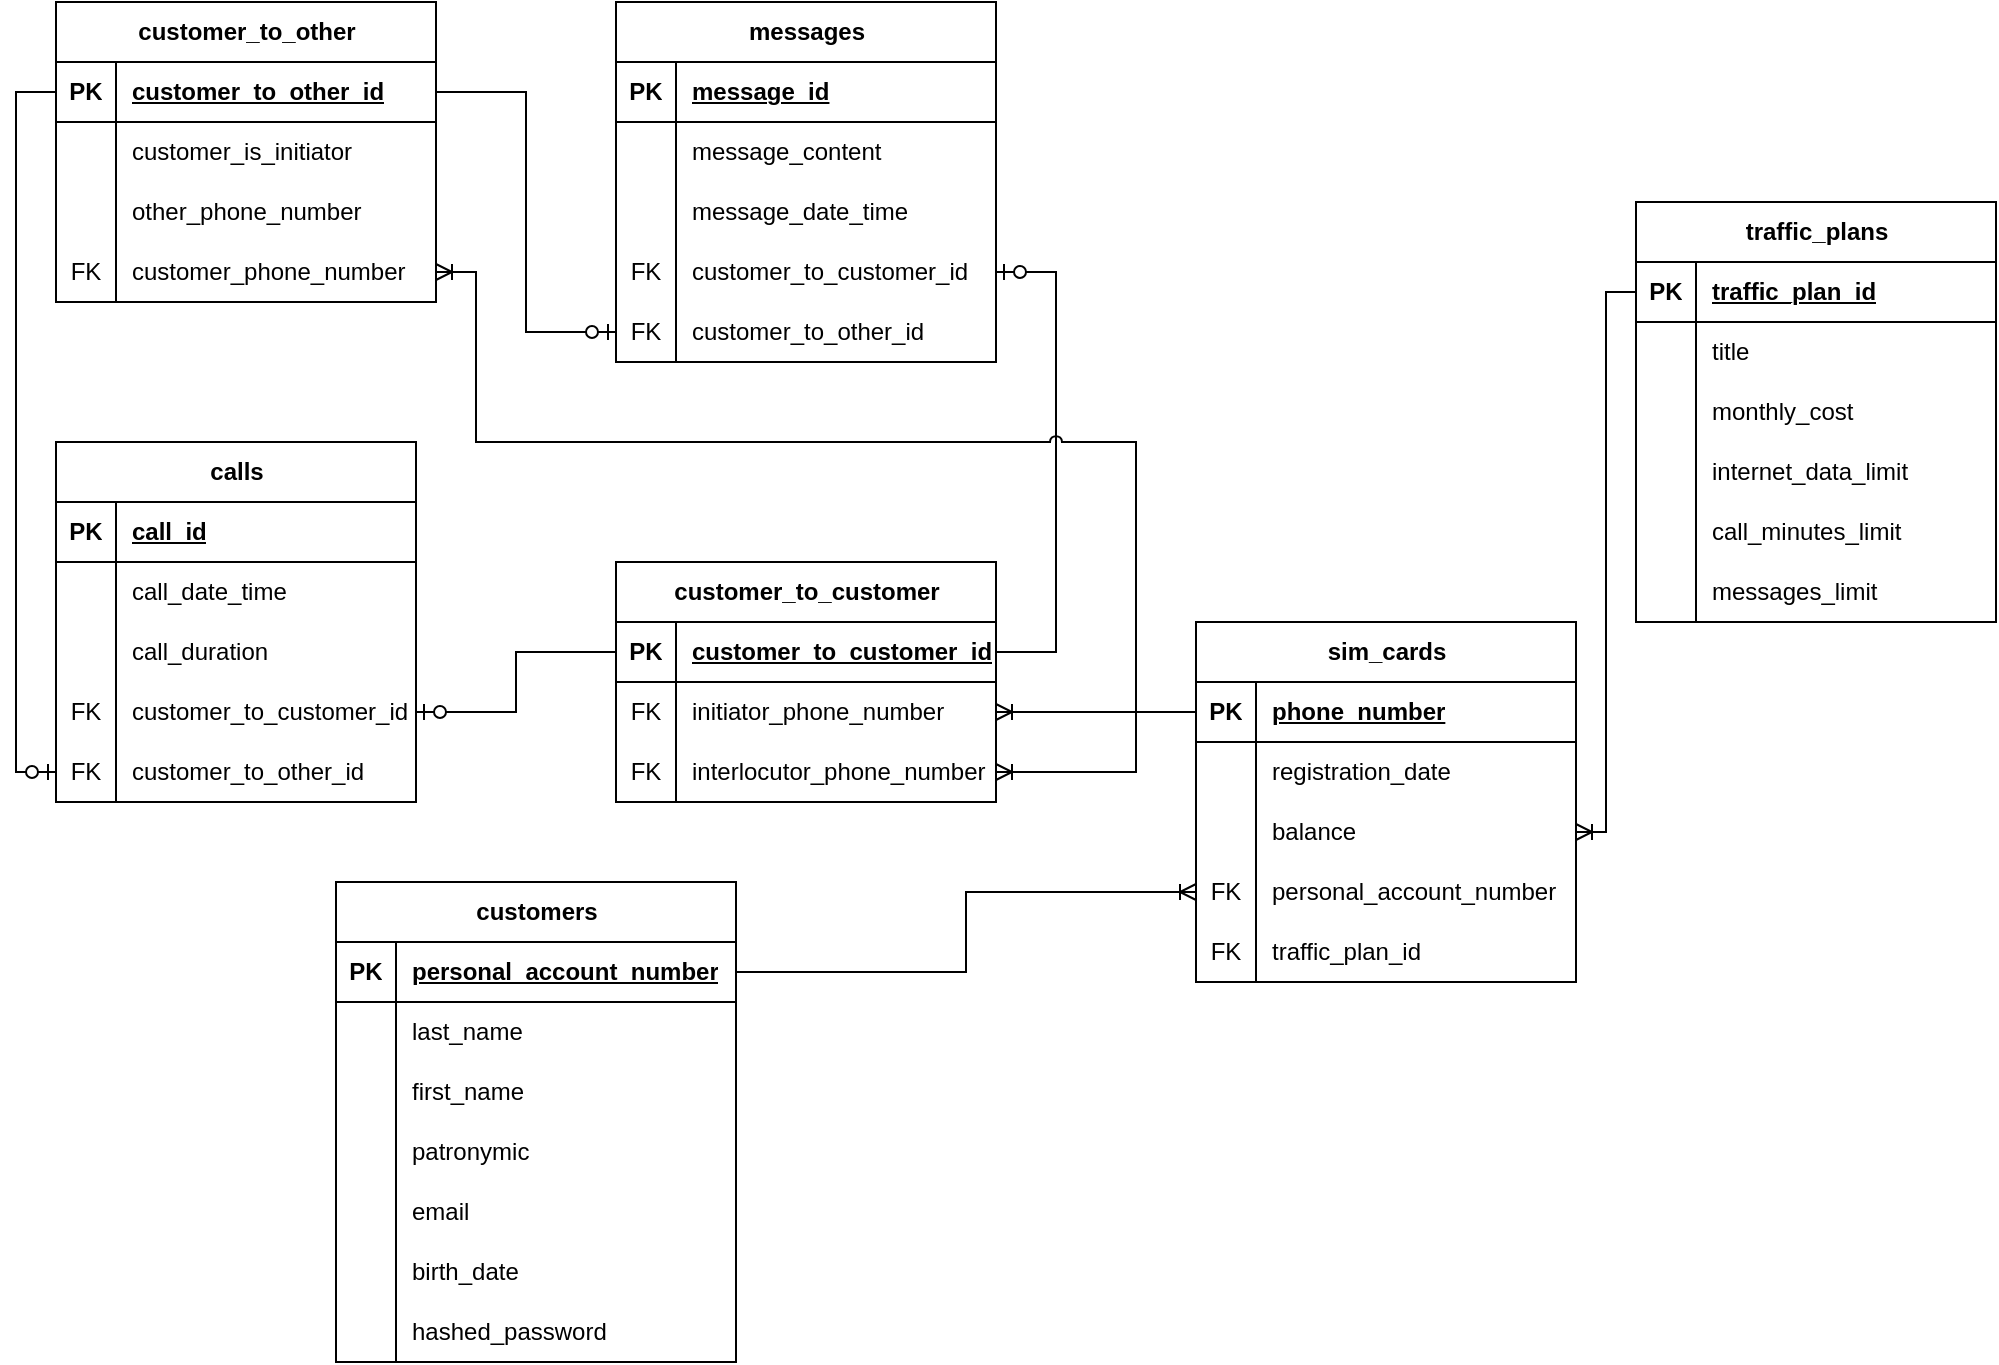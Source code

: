 <mxfile version="24.7.8">
  <diagram name="Страница — 1" id="we7u4rtz_jlXY2ZLGJPG">
    <mxGraphModel dx="1877" dy="1790" grid="1" gridSize="10" guides="1" tooltips="1" connect="1" arrows="1" fold="1" page="1" pageScale="1" pageWidth="827" pageHeight="1169" math="0" shadow="0">
      <root>
        <mxCell id="0" />
        <mxCell id="1" parent="0" />
        <mxCell id="9OvLIfN4ilfLEq4tdbpG-1" value="customers" style="shape=table;startSize=30;container=1;collapsible=1;childLayout=tableLayout;fixedRows=1;rowLines=0;fontStyle=1;align=center;resizeLast=1;html=1;" parent="1" vertex="1">
          <mxGeometry x="-170" y="60" width="200" height="240" as="geometry" />
        </mxCell>
        <mxCell id="9OvLIfN4ilfLEq4tdbpG-2" value="" style="shape=tableRow;horizontal=0;startSize=0;swimlaneHead=0;swimlaneBody=0;fillColor=none;collapsible=0;dropTarget=0;points=[[0,0.5],[1,0.5]];portConstraint=eastwest;top=0;left=0;right=0;bottom=1;" parent="9OvLIfN4ilfLEq4tdbpG-1" vertex="1">
          <mxGeometry y="30" width="200" height="30" as="geometry" />
        </mxCell>
        <mxCell id="9OvLIfN4ilfLEq4tdbpG-3" value="PK" style="shape=partialRectangle;connectable=0;fillColor=none;top=0;left=0;bottom=0;right=0;fontStyle=1;overflow=hidden;whiteSpace=wrap;html=1;" parent="9OvLIfN4ilfLEq4tdbpG-2" vertex="1">
          <mxGeometry width="30" height="30" as="geometry">
            <mxRectangle width="30" height="30" as="alternateBounds" />
          </mxGeometry>
        </mxCell>
        <mxCell id="9OvLIfN4ilfLEq4tdbpG-4" value="personal_account_number" style="shape=partialRectangle;connectable=0;fillColor=none;top=0;left=0;bottom=0;right=0;align=left;spacingLeft=6;fontStyle=5;overflow=hidden;whiteSpace=wrap;html=1;" parent="9OvLIfN4ilfLEq4tdbpG-2" vertex="1">
          <mxGeometry x="30" width="170" height="30" as="geometry">
            <mxRectangle width="170" height="30" as="alternateBounds" />
          </mxGeometry>
        </mxCell>
        <mxCell id="9OvLIfN4ilfLEq4tdbpG-5" value="" style="shape=tableRow;horizontal=0;startSize=0;swimlaneHead=0;swimlaneBody=0;fillColor=none;collapsible=0;dropTarget=0;points=[[0,0.5],[1,0.5]];portConstraint=eastwest;top=0;left=0;right=0;bottom=0;" parent="9OvLIfN4ilfLEq4tdbpG-1" vertex="1">
          <mxGeometry y="60" width="200" height="30" as="geometry" />
        </mxCell>
        <mxCell id="9OvLIfN4ilfLEq4tdbpG-6" value="" style="shape=partialRectangle;connectable=0;fillColor=none;top=0;left=0;bottom=0;right=0;editable=1;overflow=hidden;whiteSpace=wrap;html=1;" parent="9OvLIfN4ilfLEq4tdbpG-5" vertex="1">
          <mxGeometry width="30" height="30" as="geometry">
            <mxRectangle width="30" height="30" as="alternateBounds" />
          </mxGeometry>
        </mxCell>
        <mxCell id="9OvLIfN4ilfLEq4tdbpG-7" value="last_name" style="shape=partialRectangle;connectable=0;fillColor=none;top=0;left=0;bottom=0;right=0;align=left;spacingLeft=6;overflow=hidden;whiteSpace=wrap;html=1;" parent="9OvLIfN4ilfLEq4tdbpG-5" vertex="1">
          <mxGeometry x="30" width="170" height="30" as="geometry">
            <mxRectangle width="170" height="30" as="alternateBounds" />
          </mxGeometry>
        </mxCell>
        <mxCell id="9OvLIfN4ilfLEq4tdbpG-8" value="" style="shape=tableRow;horizontal=0;startSize=0;swimlaneHead=0;swimlaneBody=0;fillColor=none;collapsible=0;dropTarget=0;points=[[0,0.5],[1,0.5]];portConstraint=eastwest;top=0;left=0;right=0;bottom=0;" parent="9OvLIfN4ilfLEq4tdbpG-1" vertex="1">
          <mxGeometry y="90" width="200" height="30" as="geometry" />
        </mxCell>
        <mxCell id="9OvLIfN4ilfLEq4tdbpG-9" value="" style="shape=partialRectangle;connectable=0;fillColor=none;top=0;left=0;bottom=0;right=0;editable=1;overflow=hidden;whiteSpace=wrap;html=1;" parent="9OvLIfN4ilfLEq4tdbpG-8" vertex="1">
          <mxGeometry width="30" height="30" as="geometry">
            <mxRectangle width="30" height="30" as="alternateBounds" />
          </mxGeometry>
        </mxCell>
        <mxCell id="9OvLIfN4ilfLEq4tdbpG-10" value="first_name" style="shape=partialRectangle;connectable=0;fillColor=none;top=0;left=0;bottom=0;right=0;align=left;spacingLeft=6;overflow=hidden;whiteSpace=wrap;html=1;" parent="9OvLIfN4ilfLEq4tdbpG-8" vertex="1">
          <mxGeometry x="30" width="170" height="30" as="geometry">
            <mxRectangle width="170" height="30" as="alternateBounds" />
          </mxGeometry>
        </mxCell>
        <mxCell id="9OvLIfN4ilfLEq4tdbpG-11" value="" style="shape=tableRow;horizontal=0;startSize=0;swimlaneHead=0;swimlaneBody=0;fillColor=none;collapsible=0;dropTarget=0;points=[[0,0.5],[1,0.5]];portConstraint=eastwest;top=0;left=0;right=0;bottom=0;" parent="9OvLIfN4ilfLEq4tdbpG-1" vertex="1">
          <mxGeometry y="120" width="200" height="30" as="geometry" />
        </mxCell>
        <mxCell id="9OvLIfN4ilfLEq4tdbpG-12" value="" style="shape=partialRectangle;connectable=0;fillColor=none;top=0;left=0;bottom=0;right=0;editable=1;overflow=hidden;whiteSpace=wrap;html=1;" parent="9OvLIfN4ilfLEq4tdbpG-11" vertex="1">
          <mxGeometry width="30" height="30" as="geometry">
            <mxRectangle width="30" height="30" as="alternateBounds" />
          </mxGeometry>
        </mxCell>
        <mxCell id="9OvLIfN4ilfLEq4tdbpG-13" value="patronymic" style="shape=partialRectangle;connectable=0;fillColor=none;top=0;left=0;bottom=0;right=0;align=left;spacingLeft=6;overflow=hidden;whiteSpace=wrap;html=1;" parent="9OvLIfN4ilfLEq4tdbpG-11" vertex="1">
          <mxGeometry x="30" width="170" height="30" as="geometry">
            <mxRectangle width="170" height="30" as="alternateBounds" />
          </mxGeometry>
        </mxCell>
        <mxCell id="9OvLIfN4ilfLEq4tdbpG-77" value="" style="shape=tableRow;horizontal=0;startSize=0;swimlaneHead=0;swimlaneBody=0;fillColor=none;collapsible=0;dropTarget=0;points=[[0,0.5],[1,0.5]];portConstraint=eastwest;top=0;left=0;right=0;bottom=0;" parent="9OvLIfN4ilfLEq4tdbpG-1" vertex="1">
          <mxGeometry y="150" width="200" height="30" as="geometry" />
        </mxCell>
        <mxCell id="9OvLIfN4ilfLEq4tdbpG-78" value="" style="shape=partialRectangle;connectable=0;fillColor=none;top=0;left=0;bottom=0;right=0;editable=1;overflow=hidden;whiteSpace=wrap;html=1;" parent="9OvLIfN4ilfLEq4tdbpG-77" vertex="1">
          <mxGeometry width="30" height="30" as="geometry">
            <mxRectangle width="30" height="30" as="alternateBounds" />
          </mxGeometry>
        </mxCell>
        <mxCell id="9OvLIfN4ilfLEq4tdbpG-79" value="email" style="shape=partialRectangle;connectable=0;fillColor=none;top=0;left=0;bottom=0;right=0;align=left;spacingLeft=6;overflow=hidden;whiteSpace=wrap;html=1;" parent="9OvLIfN4ilfLEq4tdbpG-77" vertex="1">
          <mxGeometry x="30" width="170" height="30" as="geometry">
            <mxRectangle width="170" height="30" as="alternateBounds" />
          </mxGeometry>
        </mxCell>
        <mxCell id="9OvLIfN4ilfLEq4tdbpG-80" value="" style="shape=tableRow;horizontal=0;startSize=0;swimlaneHead=0;swimlaneBody=0;fillColor=none;collapsible=0;dropTarget=0;points=[[0,0.5],[1,0.5]];portConstraint=eastwest;top=0;left=0;right=0;bottom=0;" parent="9OvLIfN4ilfLEq4tdbpG-1" vertex="1">
          <mxGeometry y="180" width="200" height="30" as="geometry" />
        </mxCell>
        <mxCell id="9OvLIfN4ilfLEq4tdbpG-81" value="" style="shape=partialRectangle;connectable=0;fillColor=none;top=0;left=0;bottom=0;right=0;editable=1;overflow=hidden;whiteSpace=wrap;html=1;" parent="9OvLIfN4ilfLEq4tdbpG-80" vertex="1">
          <mxGeometry width="30" height="30" as="geometry">
            <mxRectangle width="30" height="30" as="alternateBounds" />
          </mxGeometry>
        </mxCell>
        <mxCell id="9OvLIfN4ilfLEq4tdbpG-82" value="birth_date" style="shape=partialRectangle;connectable=0;fillColor=none;top=0;left=0;bottom=0;right=0;align=left;spacingLeft=6;overflow=hidden;whiteSpace=wrap;html=1;" parent="9OvLIfN4ilfLEq4tdbpG-80" vertex="1">
          <mxGeometry x="30" width="170" height="30" as="geometry">
            <mxRectangle width="170" height="30" as="alternateBounds" />
          </mxGeometry>
        </mxCell>
        <mxCell id="9OvLIfN4ilfLEq4tdbpG-144" value="" style="shape=tableRow;horizontal=0;startSize=0;swimlaneHead=0;swimlaneBody=0;fillColor=none;collapsible=0;dropTarget=0;points=[[0,0.5],[1,0.5]];portConstraint=eastwest;top=0;left=0;right=0;bottom=0;" parent="9OvLIfN4ilfLEq4tdbpG-1" vertex="1">
          <mxGeometry y="210" width="200" height="30" as="geometry" />
        </mxCell>
        <mxCell id="9OvLIfN4ilfLEq4tdbpG-145" value="" style="shape=partialRectangle;connectable=0;fillColor=none;top=0;left=0;bottom=0;right=0;editable=1;overflow=hidden;whiteSpace=wrap;html=1;" parent="9OvLIfN4ilfLEq4tdbpG-144" vertex="1">
          <mxGeometry width="30" height="30" as="geometry">
            <mxRectangle width="30" height="30" as="alternateBounds" />
          </mxGeometry>
        </mxCell>
        <mxCell id="9OvLIfN4ilfLEq4tdbpG-146" value="hashed_password" style="shape=partialRectangle;connectable=0;fillColor=none;top=0;left=0;bottom=0;right=0;align=left;spacingLeft=6;overflow=hidden;whiteSpace=wrap;html=1;" parent="9OvLIfN4ilfLEq4tdbpG-144" vertex="1">
          <mxGeometry x="30" width="170" height="30" as="geometry">
            <mxRectangle width="170" height="30" as="alternateBounds" />
          </mxGeometry>
        </mxCell>
        <mxCell id="9OvLIfN4ilfLEq4tdbpG-17" value="traffic_plans" style="shape=table;startSize=30;container=1;collapsible=1;childLayout=tableLayout;fixedRows=1;rowLines=0;fontStyle=1;align=center;resizeLast=1;html=1;" parent="1" vertex="1">
          <mxGeometry x="480" y="-280" width="180" height="210" as="geometry" />
        </mxCell>
        <mxCell id="9OvLIfN4ilfLEq4tdbpG-18" value="" style="shape=tableRow;horizontal=0;startSize=0;swimlaneHead=0;swimlaneBody=0;fillColor=none;collapsible=0;dropTarget=0;points=[[0,0.5],[1,0.5]];portConstraint=eastwest;top=0;left=0;right=0;bottom=1;" parent="9OvLIfN4ilfLEq4tdbpG-17" vertex="1">
          <mxGeometry y="30" width="180" height="30" as="geometry" />
        </mxCell>
        <mxCell id="9OvLIfN4ilfLEq4tdbpG-19" value="PK" style="shape=partialRectangle;connectable=0;fillColor=none;top=0;left=0;bottom=0;right=0;fontStyle=1;overflow=hidden;whiteSpace=wrap;html=1;" parent="9OvLIfN4ilfLEq4tdbpG-18" vertex="1">
          <mxGeometry width="30" height="30" as="geometry">
            <mxRectangle width="30" height="30" as="alternateBounds" />
          </mxGeometry>
        </mxCell>
        <mxCell id="9OvLIfN4ilfLEq4tdbpG-20" value="&lt;span style=&quot;text-align: center; text-wrap: nowrap;&quot;&gt;traffic_plan_id&lt;/span&gt;" style="shape=partialRectangle;connectable=0;fillColor=none;top=0;left=0;bottom=0;right=0;align=left;spacingLeft=6;fontStyle=5;overflow=hidden;whiteSpace=wrap;html=1;" parent="9OvLIfN4ilfLEq4tdbpG-18" vertex="1">
          <mxGeometry x="30" width="150" height="30" as="geometry">
            <mxRectangle width="150" height="30" as="alternateBounds" />
          </mxGeometry>
        </mxCell>
        <mxCell id="9OvLIfN4ilfLEq4tdbpG-21" value="" style="shape=tableRow;horizontal=0;startSize=0;swimlaneHead=0;swimlaneBody=0;fillColor=none;collapsible=0;dropTarget=0;points=[[0,0.5],[1,0.5]];portConstraint=eastwest;top=0;left=0;right=0;bottom=0;" parent="9OvLIfN4ilfLEq4tdbpG-17" vertex="1">
          <mxGeometry y="60" width="180" height="30" as="geometry" />
        </mxCell>
        <mxCell id="9OvLIfN4ilfLEq4tdbpG-22" value="" style="shape=partialRectangle;connectable=0;fillColor=none;top=0;left=0;bottom=0;right=0;editable=1;overflow=hidden;whiteSpace=wrap;html=1;" parent="9OvLIfN4ilfLEq4tdbpG-21" vertex="1">
          <mxGeometry width="30" height="30" as="geometry">
            <mxRectangle width="30" height="30" as="alternateBounds" />
          </mxGeometry>
        </mxCell>
        <mxCell id="9OvLIfN4ilfLEq4tdbpG-23" value="title" style="shape=partialRectangle;connectable=0;fillColor=none;top=0;left=0;bottom=0;right=0;align=left;spacingLeft=6;overflow=hidden;whiteSpace=wrap;html=1;" parent="9OvLIfN4ilfLEq4tdbpG-21" vertex="1">
          <mxGeometry x="30" width="150" height="30" as="geometry">
            <mxRectangle width="150" height="30" as="alternateBounds" />
          </mxGeometry>
        </mxCell>
        <mxCell id="9OvLIfN4ilfLEq4tdbpG-24" value="" style="shape=tableRow;horizontal=0;startSize=0;swimlaneHead=0;swimlaneBody=0;fillColor=none;collapsible=0;dropTarget=0;points=[[0,0.5],[1,0.5]];portConstraint=eastwest;top=0;left=0;right=0;bottom=0;" parent="9OvLIfN4ilfLEq4tdbpG-17" vertex="1">
          <mxGeometry y="90" width="180" height="30" as="geometry" />
        </mxCell>
        <mxCell id="9OvLIfN4ilfLEq4tdbpG-25" value="" style="shape=partialRectangle;connectable=0;fillColor=none;top=0;left=0;bottom=0;right=0;editable=1;overflow=hidden;whiteSpace=wrap;html=1;" parent="9OvLIfN4ilfLEq4tdbpG-24" vertex="1">
          <mxGeometry width="30" height="30" as="geometry">
            <mxRectangle width="30" height="30" as="alternateBounds" />
          </mxGeometry>
        </mxCell>
        <mxCell id="9OvLIfN4ilfLEq4tdbpG-26" value="monthly_cost" style="shape=partialRectangle;connectable=0;fillColor=none;top=0;left=0;bottom=0;right=0;align=left;spacingLeft=6;overflow=hidden;whiteSpace=wrap;html=1;" parent="9OvLIfN4ilfLEq4tdbpG-24" vertex="1">
          <mxGeometry x="30" width="150" height="30" as="geometry">
            <mxRectangle width="150" height="30" as="alternateBounds" />
          </mxGeometry>
        </mxCell>
        <mxCell id="9OvLIfN4ilfLEq4tdbpG-27" value="" style="shape=tableRow;horizontal=0;startSize=0;swimlaneHead=0;swimlaneBody=0;fillColor=none;collapsible=0;dropTarget=0;points=[[0,0.5],[1,0.5]];portConstraint=eastwest;top=0;left=0;right=0;bottom=0;" parent="9OvLIfN4ilfLEq4tdbpG-17" vertex="1">
          <mxGeometry y="120" width="180" height="30" as="geometry" />
        </mxCell>
        <mxCell id="9OvLIfN4ilfLEq4tdbpG-28" value="" style="shape=partialRectangle;connectable=0;fillColor=none;top=0;left=0;bottom=0;right=0;editable=1;overflow=hidden;whiteSpace=wrap;html=1;" parent="9OvLIfN4ilfLEq4tdbpG-27" vertex="1">
          <mxGeometry width="30" height="30" as="geometry">
            <mxRectangle width="30" height="30" as="alternateBounds" />
          </mxGeometry>
        </mxCell>
        <mxCell id="9OvLIfN4ilfLEq4tdbpG-29" value="internet_data_limit" style="shape=partialRectangle;connectable=0;fillColor=none;top=0;left=0;bottom=0;right=0;align=left;spacingLeft=6;overflow=hidden;whiteSpace=wrap;html=1;" parent="9OvLIfN4ilfLEq4tdbpG-27" vertex="1">
          <mxGeometry x="30" width="150" height="30" as="geometry">
            <mxRectangle width="150" height="30" as="alternateBounds" />
          </mxGeometry>
        </mxCell>
        <mxCell id="9OvLIfN4ilfLEq4tdbpG-30" value="" style="shape=tableRow;horizontal=0;startSize=0;swimlaneHead=0;swimlaneBody=0;fillColor=none;collapsible=0;dropTarget=0;points=[[0,0.5],[1,0.5]];portConstraint=eastwest;top=0;left=0;right=0;bottom=0;" parent="9OvLIfN4ilfLEq4tdbpG-17" vertex="1">
          <mxGeometry y="150" width="180" height="30" as="geometry" />
        </mxCell>
        <mxCell id="9OvLIfN4ilfLEq4tdbpG-31" value="" style="shape=partialRectangle;connectable=0;fillColor=none;top=0;left=0;bottom=0;right=0;editable=1;overflow=hidden;whiteSpace=wrap;html=1;" parent="9OvLIfN4ilfLEq4tdbpG-30" vertex="1">
          <mxGeometry width="30" height="30" as="geometry">
            <mxRectangle width="30" height="30" as="alternateBounds" />
          </mxGeometry>
        </mxCell>
        <mxCell id="9OvLIfN4ilfLEq4tdbpG-32" value="call_minutes_limit" style="shape=partialRectangle;connectable=0;fillColor=none;top=0;left=0;bottom=0;right=0;align=left;spacingLeft=6;overflow=hidden;whiteSpace=wrap;html=1;" parent="9OvLIfN4ilfLEq4tdbpG-30" vertex="1">
          <mxGeometry x="30" width="150" height="30" as="geometry">
            <mxRectangle width="150" height="30" as="alternateBounds" />
          </mxGeometry>
        </mxCell>
        <mxCell id="9OvLIfN4ilfLEq4tdbpG-33" value="" style="shape=tableRow;horizontal=0;startSize=0;swimlaneHead=0;swimlaneBody=0;fillColor=none;collapsible=0;dropTarget=0;points=[[0,0.5],[1,0.5]];portConstraint=eastwest;top=0;left=0;right=0;bottom=0;" parent="9OvLIfN4ilfLEq4tdbpG-17" vertex="1">
          <mxGeometry y="180" width="180" height="30" as="geometry" />
        </mxCell>
        <mxCell id="9OvLIfN4ilfLEq4tdbpG-34" value="" style="shape=partialRectangle;connectable=0;fillColor=none;top=0;left=0;bottom=0;right=0;editable=1;overflow=hidden;whiteSpace=wrap;html=1;" parent="9OvLIfN4ilfLEq4tdbpG-33" vertex="1">
          <mxGeometry width="30" height="30" as="geometry">
            <mxRectangle width="30" height="30" as="alternateBounds" />
          </mxGeometry>
        </mxCell>
        <mxCell id="9OvLIfN4ilfLEq4tdbpG-35" value="messages_limit" style="shape=partialRectangle;connectable=0;fillColor=none;top=0;left=0;bottom=0;right=0;align=left;spacingLeft=6;overflow=hidden;whiteSpace=wrap;html=1;" parent="9OvLIfN4ilfLEq4tdbpG-33" vertex="1">
          <mxGeometry x="30" width="150" height="30" as="geometry">
            <mxRectangle width="150" height="30" as="alternateBounds" />
          </mxGeometry>
        </mxCell>
        <mxCell id="9OvLIfN4ilfLEq4tdbpG-36" value="calls" style="shape=table;startSize=30;container=1;collapsible=1;childLayout=tableLayout;fixedRows=1;rowLines=0;fontStyle=1;align=center;resizeLast=1;html=1;" parent="1" vertex="1">
          <mxGeometry x="-310" y="-160" width="180" height="180" as="geometry" />
        </mxCell>
        <mxCell id="9OvLIfN4ilfLEq4tdbpG-37" value="" style="shape=tableRow;horizontal=0;startSize=0;swimlaneHead=0;swimlaneBody=0;fillColor=none;collapsible=0;dropTarget=0;points=[[0,0.5],[1,0.5]];portConstraint=eastwest;top=0;left=0;right=0;bottom=1;" parent="9OvLIfN4ilfLEq4tdbpG-36" vertex="1">
          <mxGeometry y="30" width="180" height="30" as="geometry" />
        </mxCell>
        <mxCell id="9OvLIfN4ilfLEq4tdbpG-38" value="PK" style="shape=partialRectangle;connectable=0;fillColor=none;top=0;left=0;bottom=0;right=0;fontStyle=1;overflow=hidden;whiteSpace=wrap;html=1;" parent="9OvLIfN4ilfLEq4tdbpG-37" vertex="1">
          <mxGeometry width="30" height="30" as="geometry">
            <mxRectangle width="30" height="30" as="alternateBounds" />
          </mxGeometry>
        </mxCell>
        <mxCell id="9OvLIfN4ilfLEq4tdbpG-39" value="call_id" style="shape=partialRectangle;connectable=0;fillColor=none;top=0;left=0;bottom=0;right=0;align=left;spacingLeft=6;fontStyle=5;overflow=hidden;whiteSpace=wrap;html=1;" parent="9OvLIfN4ilfLEq4tdbpG-37" vertex="1">
          <mxGeometry x="30" width="150" height="30" as="geometry">
            <mxRectangle width="150" height="30" as="alternateBounds" />
          </mxGeometry>
        </mxCell>
        <mxCell id="9OvLIfN4ilfLEq4tdbpG-43" value="" style="shape=tableRow;horizontal=0;startSize=0;swimlaneHead=0;swimlaneBody=0;fillColor=none;collapsible=0;dropTarget=0;points=[[0,0.5],[1,0.5]];portConstraint=eastwest;top=0;left=0;right=0;bottom=0;" parent="9OvLIfN4ilfLEq4tdbpG-36" vertex="1">
          <mxGeometry y="60" width="180" height="30" as="geometry" />
        </mxCell>
        <mxCell id="9OvLIfN4ilfLEq4tdbpG-44" value="" style="shape=partialRectangle;connectable=0;fillColor=none;top=0;left=0;bottom=0;right=0;editable=1;overflow=hidden;whiteSpace=wrap;html=1;" parent="9OvLIfN4ilfLEq4tdbpG-43" vertex="1">
          <mxGeometry width="30" height="30" as="geometry">
            <mxRectangle width="30" height="30" as="alternateBounds" />
          </mxGeometry>
        </mxCell>
        <mxCell id="9OvLIfN4ilfLEq4tdbpG-45" value="call_date_time" style="shape=partialRectangle;connectable=0;fillColor=none;top=0;left=0;bottom=0;right=0;align=left;spacingLeft=6;overflow=hidden;whiteSpace=wrap;html=1;" parent="9OvLIfN4ilfLEq4tdbpG-43" vertex="1">
          <mxGeometry x="30" width="150" height="30" as="geometry">
            <mxRectangle width="150" height="30" as="alternateBounds" />
          </mxGeometry>
        </mxCell>
        <mxCell id="9OvLIfN4ilfLEq4tdbpG-46" value="" style="shape=tableRow;horizontal=0;startSize=0;swimlaneHead=0;swimlaneBody=0;fillColor=none;collapsible=0;dropTarget=0;points=[[0,0.5],[1,0.5]];portConstraint=eastwest;top=0;left=0;right=0;bottom=0;" parent="9OvLIfN4ilfLEq4tdbpG-36" vertex="1">
          <mxGeometry y="90" width="180" height="30" as="geometry" />
        </mxCell>
        <mxCell id="9OvLIfN4ilfLEq4tdbpG-47" value="" style="shape=partialRectangle;connectable=0;fillColor=none;top=0;left=0;bottom=0;right=0;editable=1;overflow=hidden;whiteSpace=wrap;html=1;" parent="9OvLIfN4ilfLEq4tdbpG-46" vertex="1">
          <mxGeometry width="30" height="30" as="geometry">
            <mxRectangle width="30" height="30" as="alternateBounds" />
          </mxGeometry>
        </mxCell>
        <mxCell id="9OvLIfN4ilfLEq4tdbpG-48" value="call_duration" style="shape=partialRectangle;connectable=0;fillColor=none;top=0;left=0;bottom=0;right=0;align=left;spacingLeft=6;overflow=hidden;whiteSpace=wrap;html=1;" parent="9OvLIfN4ilfLEq4tdbpG-46" vertex="1">
          <mxGeometry x="30" width="150" height="30" as="geometry">
            <mxRectangle width="150" height="30" as="alternateBounds" />
          </mxGeometry>
        </mxCell>
        <mxCell id="9OvLIfN4ilfLEq4tdbpG-49" value="" style="shape=tableRow;horizontal=0;startSize=0;swimlaneHead=0;swimlaneBody=0;fillColor=none;collapsible=0;dropTarget=0;points=[[0,0.5],[1,0.5]];portConstraint=eastwest;top=0;left=0;right=0;bottom=0;" parent="9OvLIfN4ilfLEq4tdbpG-36" vertex="1">
          <mxGeometry y="120" width="180" height="30" as="geometry" />
        </mxCell>
        <mxCell id="9OvLIfN4ilfLEq4tdbpG-50" value="FK" style="shape=partialRectangle;connectable=0;fillColor=none;top=0;left=0;bottom=0;right=0;editable=1;overflow=hidden;whiteSpace=wrap;html=1;" parent="9OvLIfN4ilfLEq4tdbpG-49" vertex="1">
          <mxGeometry width="30" height="30" as="geometry">
            <mxRectangle width="30" height="30" as="alternateBounds" />
          </mxGeometry>
        </mxCell>
        <mxCell id="9OvLIfN4ilfLEq4tdbpG-51" value="customer_to_customer_id" style="shape=partialRectangle;connectable=0;fillColor=none;top=0;left=0;bottom=0;right=0;align=left;spacingLeft=6;overflow=hidden;whiteSpace=wrap;html=1;" parent="9OvLIfN4ilfLEq4tdbpG-49" vertex="1">
          <mxGeometry x="30" width="150" height="30" as="geometry">
            <mxRectangle width="150" height="30" as="alternateBounds" />
          </mxGeometry>
        </mxCell>
        <mxCell id="9OvLIfN4ilfLEq4tdbpG-52" value="" style="shape=tableRow;horizontal=0;startSize=0;swimlaneHead=0;swimlaneBody=0;fillColor=none;collapsible=0;dropTarget=0;points=[[0,0.5],[1,0.5]];portConstraint=eastwest;top=0;left=0;right=0;bottom=0;" parent="9OvLIfN4ilfLEq4tdbpG-36" vertex="1">
          <mxGeometry y="150" width="180" height="30" as="geometry" />
        </mxCell>
        <mxCell id="9OvLIfN4ilfLEq4tdbpG-53" value="FK" style="shape=partialRectangle;connectable=0;fillColor=none;top=0;left=0;bottom=0;right=0;editable=1;overflow=hidden;whiteSpace=wrap;html=1;" parent="9OvLIfN4ilfLEq4tdbpG-52" vertex="1">
          <mxGeometry width="30" height="30" as="geometry">
            <mxRectangle width="30" height="30" as="alternateBounds" />
          </mxGeometry>
        </mxCell>
        <mxCell id="9OvLIfN4ilfLEq4tdbpG-54" value="customer_to_other_id" style="shape=partialRectangle;connectable=0;fillColor=none;top=0;left=0;bottom=0;right=0;align=left;spacingLeft=6;overflow=hidden;whiteSpace=wrap;html=1;" parent="9OvLIfN4ilfLEq4tdbpG-52" vertex="1">
          <mxGeometry x="30" width="150" height="30" as="geometry">
            <mxRectangle width="150" height="30" as="alternateBounds" />
          </mxGeometry>
        </mxCell>
        <mxCell id="9OvLIfN4ilfLEq4tdbpG-61" value="sim_cards" style="shape=table;startSize=30;container=1;collapsible=1;childLayout=tableLayout;fixedRows=1;rowLines=0;fontStyle=1;align=center;resizeLast=1;html=1;" parent="1" vertex="1">
          <mxGeometry x="260" y="-70" width="190" height="180" as="geometry" />
        </mxCell>
        <mxCell id="9OvLIfN4ilfLEq4tdbpG-62" value="" style="shape=tableRow;horizontal=0;startSize=0;swimlaneHead=0;swimlaneBody=0;fillColor=none;collapsible=0;dropTarget=0;points=[[0,0.5],[1,0.5]];portConstraint=eastwest;top=0;left=0;right=0;bottom=1;" parent="9OvLIfN4ilfLEq4tdbpG-61" vertex="1">
          <mxGeometry y="30" width="190" height="30" as="geometry" />
        </mxCell>
        <mxCell id="9OvLIfN4ilfLEq4tdbpG-63" value="PK" style="shape=partialRectangle;connectable=0;fillColor=none;top=0;left=0;bottom=0;right=0;fontStyle=1;overflow=hidden;whiteSpace=wrap;html=1;" parent="9OvLIfN4ilfLEq4tdbpG-62" vertex="1">
          <mxGeometry width="30" height="30" as="geometry">
            <mxRectangle width="30" height="30" as="alternateBounds" />
          </mxGeometry>
        </mxCell>
        <mxCell id="9OvLIfN4ilfLEq4tdbpG-64" value="phone_number" style="shape=partialRectangle;connectable=0;fillColor=none;top=0;left=0;bottom=0;right=0;align=left;spacingLeft=6;fontStyle=5;overflow=hidden;whiteSpace=wrap;html=1;" parent="9OvLIfN4ilfLEq4tdbpG-62" vertex="1">
          <mxGeometry x="30" width="160" height="30" as="geometry">
            <mxRectangle width="160" height="30" as="alternateBounds" />
          </mxGeometry>
        </mxCell>
        <mxCell id="9OvLIfN4ilfLEq4tdbpG-68" value="" style="shape=tableRow;horizontal=0;startSize=0;swimlaneHead=0;swimlaneBody=0;fillColor=none;collapsible=0;dropTarget=0;points=[[0,0.5],[1,0.5]];portConstraint=eastwest;top=0;left=0;right=0;bottom=0;" parent="9OvLIfN4ilfLEq4tdbpG-61" vertex="1">
          <mxGeometry y="60" width="190" height="30" as="geometry" />
        </mxCell>
        <mxCell id="9OvLIfN4ilfLEq4tdbpG-69" value="" style="shape=partialRectangle;connectable=0;fillColor=none;top=0;left=0;bottom=0;right=0;editable=1;overflow=hidden;whiteSpace=wrap;html=1;" parent="9OvLIfN4ilfLEq4tdbpG-68" vertex="1">
          <mxGeometry width="30" height="30" as="geometry">
            <mxRectangle width="30" height="30" as="alternateBounds" />
          </mxGeometry>
        </mxCell>
        <mxCell id="9OvLIfN4ilfLEq4tdbpG-70" value="registration_date" style="shape=partialRectangle;connectable=0;fillColor=none;top=0;left=0;bottom=0;right=0;align=left;spacingLeft=6;overflow=hidden;whiteSpace=wrap;html=1;" parent="9OvLIfN4ilfLEq4tdbpG-68" vertex="1">
          <mxGeometry x="30" width="160" height="30" as="geometry">
            <mxRectangle width="160" height="30" as="alternateBounds" />
          </mxGeometry>
        </mxCell>
        <mxCell id="9OvLIfN4ilfLEq4tdbpG-71" value="" style="shape=tableRow;horizontal=0;startSize=0;swimlaneHead=0;swimlaneBody=0;fillColor=none;collapsible=0;dropTarget=0;points=[[0,0.5],[1,0.5]];portConstraint=eastwest;top=0;left=0;right=0;bottom=0;" parent="9OvLIfN4ilfLEq4tdbpG-61" vertex="1">
          <mxGeometry y="90" width="190" height="30" as="geometry" />
        </mxCell>
        <mxCell id="9OvLIfN4ilfLEq4tdbpG-72" value="" style="shape=partialRectangle;connectable=0;fillColor=none;top=0;left=0;bottom=0;right=0;editable=1;overflow=hidden;whiteSpace=wrap;html=1;" parent="9OvLIfN4ilfLEq4tdbpG-71" vertex="1">
          <mxGeometry width="30" height="30" as="geometry">
            <mxRectangle width="30" height="30" as="alternateBounds" />
          </mxGeometry>
        </mxCell>
        <mxCell id="9OvLIfN4ilfLEq4tdbpG-73" value="&lt;span style=&quot;text-wrap: nowrap;&quot;&gt;balance&lt;/span&gt;" style="shape=partialRectangle;connectable=0;fillColor=none;top=0;left=0;bottom=0;right=0;align=left;spacingLeft=6;overflow=hidden;whiteSpace=wrap;html=1;" parent="9OvLIfN4ilfLEq4tdbpG-71" vertex="1">
          <mxGeometry x="30" width="160" height="30" as="geometry">
            <mxRectangle width="160" height="30" as="alternateBounds" />
          </mxGeometry>
        </mxCell>
        <mxCell id="9OvLIfN4ilfLEq4tdbpG-74" value="" style="shape=tableRow;horizontal=0;startSize=0;swimlaneHead=0;swimlaneBody=0;fillColor=none;collapsible=0;dropTarget=0;points=[[0,0.5],[1,0.5]];portConstraint=eastwest;top=0;left=0;right=0;bottom=0;" parent="9OvLIfN4ilfLEq4tdbpG-61" vertex="1">
          <mxGeometry y="120" width="190" height="30" as="geometry" />
        </mxCell>
        <mxCell id="9OvLIfN4ilfLEq4tdbpG-75" value="FK" style="shape=partialRectangle;connectable=0;fillColor=none;top=0;left=0;bottom=0;right=0;editable=1;overflow=hidden;whiteSpace=wrap;html=1;" parent="9OvLIfN4ilfLEq4tdbpG-74" vertex="1">
          <mxGeometry width="30" height="30" as="geometry">
            <mxRectangle width="30" height="30" as="alternateBounds" />
          </mxGeometry>
        </mxCell>
        <mxCell id="9OvLIfN4ilfLEq4tdbpG-76" value="personal_account_number" style="shape=partialRectangle;connectable=0;fillColor=none;top=0;left=0;bottom=0;right=0;align=left;spacingLeft=6;overflow=hidden;whiteSpace=wrap;html=1;" parent="9OvLIfN4ilfLEq4tdbpG-74" vertex="1">
          <mxGeometry x="30" width="160" height="30" as="geometry">
            <mxRectangle width="160" height="30" as="alternateBounds" />
          </mxGeometry>
        </mxCell>
        <mxCell id="BYDJof1YqcKhI_MI-4yM-1" value="" style="shape=tableRow;horizontal=0;startSize=0;swimlaneHead=0;swimlaneBody=0;fillColor=none;collapsible=0;dropTarget=0;points=[[0,0.5],[1,0.5]];portConstraint=eastwest;top=0;left=0;right=0;bottom=0;" vertex="1" parent="9OvLIfN4ilfLEq4tdbpG-61">
          <mxGeometry y="150" width="190" height="30" as="geometry" />
        </mxCell>
        <mxCell id="BYDJof1YqcKhI_MI-4yM-2" value="FK" style="shape=partialRectangle;connectable=0;fillColor=none;top=0;left=0;bottom=0;right=0;editable=1;overflow=hidden;whiteSpace=wrap;html=1;" vertex="1" parent="BYDJof1YqcKhI_MI-4yM-1">
          <mxGeometry width="30" height="30" as="geometry">
            <mxRectangle width="30" height="30" as="alternateBounds" />
          </mxGeometry>
        </mxCell>
        <mxCell id="BYDJof1YqcKhI_MI-4yM-3" value="&lt;span style=&quot;text-align: center; text-wrap: nowrap;&quot;&gt;traffic_plan_id&lt;/span&gt;" style="shape=partialRectangle;connectable=0;fillColor=none;top=0;left=0;bottom=0;right=0;align=left;spacingLeft=6;overflow=hidden;whiteSpace=wrap;html=1;" vertex="1" parent="BYDJof1YqcKhI_MI-4yM-1">
          <mxGeometry x="30" width="160" height="30" as="geometry">
            <mxRectangle width="160" height="30" as="alternateBounds" />
          </mxGeometry>
        </mxCell>
        <mxCell id="9OvLIfN4ilfLEq4tdbpG-86" value="messages" style="shape=table;startSize=30;container=1;collapsible=1;childLayout=tableLayout;fixedRows=1;rowLines=0;fontStyle=1;align=center;resizeLast=1;html=1;" parent="1" vertex="1">
          <mxGeometry x="-30" y="-380" width="190" height="180" as="geometry" />
        </mxCell>
        <mxCell id="9OvLIfN4ilfLEq4tdbpG-87" value="" style="shape=tableRow;horizontal=0;startSize=0;swimlaneHead=0;swimlaneBody=0;fillColor=none;collapsible=0;dropTarget=0;points=[[0,0.5],[1,0.5]];portConstraint=eastwest;top=0;left=0;right=0;bottom=1;" parent="9OvLIfN4ilfLEq4tdbpG-86" vertex="1">
          <mxGeometry y="30" width="190" height="30" as="geometry" />
        </mxCell>
        <mxCell id="9OvLIfN4ilfLEq4tdbpG-88" value="PK" style="shape=partialRectangle;connectable=0;fillColor=none;top=0;left=0;bottom=0;right=0;fontStyle=1;overflow=hidden;whiteSpace=wrap;html=1;" parent="9OvLIfN4ilfLEq4tdbpG-87" vertex="1">
          <mxGeometry width="30" height="30" as="geometry">
            <mxRectangle width="30" height="30" as="alternateBounds" />
          </mxGeometry>
        </mxCell>
        <mxCell id="9OvLIfN4ilfLEq4tdbpG-89" value="message_id" style="shape=partialRectangle;connectable=0;fillColor=none;top=0;left=0;bottom=0;right=0;align=left;spacingLeft=6;fontStyle=5;overflow=hidden;whiteSpace=wrap;html=1;" parent="9OvLIfN4ilfLEq4tdbpG-87" vertex="1">
          <mxGeometry x="30" width="160" height="30" as="geometry">
            <mxRectangle width="160" height="30" as="alternateBounds" />
          </mxGeometry>
        </mxCell>
        <mxCell id="9OvLIfN4ilfLEq4tdbpG-90" value="" style="shape=tableRow;horizontal=0;startSize=0;swimlaneHead=0;swimlaneBody=0;fillColor=none;collapsible=0;dropTarget=0;points=[[0,0.5],[1,0.5]];portConstraint=eastwest;top=0;left=0;right=0;bottom=0;" parent="9OvLIfN4ilfLEq4tdbpG-86" vertex="1">
          <mxGeometry y="60" width="190" height="30" as="geometry" />
        </mxCell>
        <mxCell id="9OvLIfN4ilfLEq4tdbpG-91" value="" style="shape=partialRectangle;connectable=0;fillColor=none;top=0;left=0;bottom=0;right=0;editable=1;overflow=hidden;whiteSpace=wrap;html=1;" parent="9OvLIfN4ilfLEq4tdbpG-90" vertex="1">
          <mxGeometry width="30" height="30" as="geometry">
            <mxRectangle width="30" height="30" as="alternateBounds" />
          </mxGeometry>
        </mxCell>
        <mxCell id="9OvLIfN4ilfLEq4tdbpG-92" value="message_content" style="shape=partialRectangle;connectable=0;fillColor=none;top=0;left=0;bottom=0;right=0;align=left;spacingLeft=6;overflow=hidden;whiteSpace=wrap;html=1;" parent="9OvLIfN4ilfLEq4tdbpG-90" vertex="1">
          <mxGeometry x="30" width="160" height="30" as="geometry">
            <mxRectangle width="160" height="30" as="alternateBounds" />
          </mxGeometry>
        </mxCell>
        <mxCell id="9OvLIfN4ilfLEq4tdbpG-99" value="" style="shape=tableRow;horizontal=0;startSize=0;swimlaneHead=0;swimlaneBody=0;fillColor=none;collapsible=0;dropTarget=0;points=[[0,0.5],[1,0.5]];portConstraint=eastwest;top=0;left=0;right=0;bottom=0;" parent="9OvLIfN4ilfLEq4tdbpG-86" vertex="1">
          <mxGeometry y="90" width="190" height="30" as="geometry" />
        </mxCell>
        <mxCell id="9OvLIfN4ilfLEq4tdbpG-100" value="" style="shape=partialRectangle;connectable=0;fillColor=none;top=0;left=0;bottom=0;right=0;editable=1;overflow=hidden;whiteSpace=wrap;html=1;" parent="9OvLIfN4ilfLEq4tdbpG-99" vertex="1">
          <mxGeometry width="30" height="30" as="geometry">
            <mxRectangle width="30" height="30" as="alternateBounds" />
          </mxGeometry>
        </mxCell>
        <mxCell id="9OvLIfN4ilfLEq4tdbpG-101" value="message_date_time" style="shape=partialRectangle;connectable=0;fillColor=none;top=0;left=0;bottom=0;right=0;align=left;spacingLeft=6;overflow=hidden;whiteSpace=wrap;html=1;" parent="9OvLIfN4ilfLEq4tdbpG-99" vertex="1">
          <mxGeometry x="30" width="160" height="30" as="geometry">
            <mxRectangle width="160" height="30" as="alternateBounds" />
          </mxGeometry>
        </mxCell>
        <mxCell id="9OvLIfN4ilfLEq4tdbpG-102" value="" style="shape=tableRow;horizontal=0;startSize=0;swimlaneHead=0;swimlaneBody=0;fillColor=none;collapsible=0;dropTarget=0;points=[[0,0.5],[1,0.5]];portConstraint=eastwest;top=0;left=0;right=0;bottom=0;" parent="9OvLIfN4ilfLEq4tdbpG-86" vertex="1">
          <mxGeometry y="120" width="190" height="30" as="geometry" />
        </mxCell>
        <mxCell id="9OvLIfN4ilfLEq4tdbpG-103" value="FK" style="shape=partialRectangle;connectable=0;fillColor=none;top=0;left=0;bottom=0;right=0;editable=1;overflow=hidden;whiteSpace=wrap;html=1;" parent="9OvLIfN4ilfLEq4tdbpG-102" vertex="1">
          <mxGeometry width="30" height="30" as="geometry">
            <mxRectangle width="30" height="30" as="alternateBounds" />
          </mxGeometry>
        </mxCell>
        <mxCell id="9OvLIfN4ilfLEq4tdbpG-104" value="customer_to_customer_id" style="shape=partialRectangle;connectable=0;fillColor=none;top=0;left=0;bottom=0;right=0;align=left;spacingLeft=6;overflow=hidden;whiteSpace=wrap;html=1;" parent="9OvLIfN4ilfLEq4tdbpG-102" vertex="1">
          <mxGeometry x="30" width="160" height="30" as="geometry">
            <mxRectangle width="160" height="30" as="alternateBounds" />
          </mxGeometry>
        </mxCell>
        <mxCell id="9OvLIfN4ilfLEq4tdbpG-204" value="" style="shape=tableRow;horizontal=0;startSize=0;swimlaneHead=0;swimlaneBody=0;fillColor=none;collapsible=0;dropTarget=0;points=[[0,0.5],[1,0.5]];portConstraint=eastwest;top=0;left=0;right=0;bottom=0;" parent="9OvLIfN4ilfLEq4tdbpG-86" vertex="1">
          <mxGeometry y="150" width="190" height="30" as="geometry" />
        </mxCell>
        <mxCell id="9OvLIfN4ilfLEq4tdbpG-205" value="FK" style="shape=partialRectangle;connectable=0;fillColor=none;top=0;left=0;bottom=0;right=0;editable=1;overflow=hidden;whiteSpace=wrap;html=1;" parent="9OvLIfN4ilfLEq4tdbpG-204" vertex="1">
          <mxGeometry width="30" height="30" as="geometry">
            <mxRectangle width="30" height="30" as="alternateBounds" />
          </mxGeometry>
        </mxCell>
        <mxCell id="9OvLIfN4ilfLEq4tdbpG-206" value="customer_to_other_id" style="shape=partialRectangle;connectable=0;fillColor=none;top=0;left=0;bottom=0;right=0;align=left;spacingLeft=6;overflow=hidden;whiteSpace=wrap;html=1;" parent="9OvLIfN4ilfLEq4tdbpG-204" vertex="1">
          <mxGeometry x="30" width="160" height="30" as="geometry">
            <mxRectangle width="160" height="30" as="alternateBounds" />
          </mxGeometry>
        </mxCell>
        <mxCell id="9OvLIfN4ilfLEq4tdbpG-175" value="customer_to_customer" style="shape=table;startSize=30;container=1;collapsible=1;childLayout=tableLayout;fixedRows=1;rowLines=0;fontStyle=1;align=center;resizeLast=1;html=1;" parent="1" vertex="1">
          <mxGeometry x="-30" y="-100" width="190" height="120" as="geometry" />
        </mxCell>
        <mxCell id="9OvLIfN4ilfLEq4tdbpG-176" value="" style="shape=tableRow;horizontal=0;startSize=0;swimlaneHead=0;swimlaneBody=0;fillColor=none;collapsible=0;dropTarget=0;points=[[0,0.5],[1,0.5]];portConstraint=eastwest;top=0;left=0;right=0;bottom=1;" parent="9OvLIfN4ilfLEq4tdbpG-175" vertex="1">
          <mxGeometry y="30" width="190" height="30" as="geometry" />
        </mxCell>
        <mxCell id="9OvLIfN4ilfLEq4tdbpG-177" value="PK" style="shape=partialRectangle;connectable=0;fillColor=none;top=0;left=0;bottom=0;right=0;fontStyle=1;overflow=hidden;whiteSpace=wrap;html=1;" parent="9OvLIfN4ilfLEq4tdbpG-176" vertex="1">
          <mxGeometry width="30" height="30" as="geometry">
            <mxRectangle width="30" height="30" as="alternateBounds" />
          </mxGeometry>
        </mxCell>
        <mxCell id="9OvLIfN4ilfLEq4tdbpG-178" value="customer_to_customer_id" style="shape=partialRectangle;connectable=0;fillColor=none;top=0;left=0;bottom=0;right=0;align=left;spacingLeft=6;fontStyle=5;overflow=hidden;whiteSpace=wrap;html=1;" parent="9OvLIfN4ilfLEq4tdbpG-176" vertex="1">
          <mxGeometry x="30" width="160" height="30" as="geometry">
            <mxRectangle width="160" height="30" as="alternateBounds" />
          </mxGeometry>
        </mxCell>
        <mxCell id="9OvLIfN4ilfLEq4tdbpG-179" value="" style="shape=tableRow;horizontal=0;startSize=0;swimlaneHead=0;swimlaneBody=0;fillColor=none;collapsible=0;dropTarget=0;points=[[0,0.5],[1,0.5]];portConstraint=eastwest;top=0;left=0;right=0;bottom=0;" parent="9OvLIfN4ilfLEq4tdbpG-175" vertex="1">
          <mxGeometry y="60" width="190" height="30" as="geometry" />
        </mxCell>
        <mxCell id="9OvLIfN4ilfLEq4tdbpG-180" value="FK" style="shape=partialRectangle;connectable=0;fillColor=none;top=0;left=0;bottom=0;right=0;editable=1;overflow=hidden;whiteSpace=wrap;html=1;" parent="9OvLIfN4ilfLEq4tdbpG-179" vertex="1">
          <mxGeometry width="30" height="30" as="geometry">
            <mxRectangle width="30" height="30" as="alternateBounds" />
          </mxGeometry>
        </mxCell>
        <mxCell id="9OvLIfN4ilfLEq4tdbpG-181" value="initiator_phone_number" style="shape=partialRectangle;connectable=0;fillColor=none;top=0;left=0;bottom=0;right=0;align=left;spacingLeft=6;overflow=hidden;whiteSpace=wrap;html=1;" parent="9OvLIfN4ilfLEq4tdbpG-179" vertex="1">
          <mxGeometry x="30" width="160" height="30" as="geometry">
            <mxRectangle width="160" height="30" as="alternateBounds" />
          </mxGeometry>
        </mxCell>
        <mxCell id="9OvLIfN4ilfLEq4tdbpG-182" value="" style="shape=tableRow;horizontal=0;startSize=0;swimlaneHead=0;swimlaneBody=0;fillColor=none;collapsible=0;dropTarget=0;points=[[0,0.5],[1,0.5]];portConstraint=eastwest;top=0;left=0;right=0;bottom=0;" parent="9OvLIfN4ilfLEq4tdbpG-175" vertex="1">
          <mxGeometry y="90" width="190" height="30" as="geometry" />
        </mxCell>
        <mxCell id="9OvLIfN4ilfLEq4tdbpG-183" value="FK" style="shape=partialRectangle;connectable=0;fillColor=none;top=0;left=0;bottom=0;right=0;editable=1;overflow=hidden;whiteSpace=wrap;html=1;" parent="9OvLIfN4ilfLEq4tdbpG-182" vertex="1">
          <mxGeometry width="30" height="30" as="geometry">
            <mxRectangle width="30" height="30" as="alternateBounds" />
          </mxGeometry>
        </mxCell>
        <mxCell id="9OvLIfN4ilfLEq4tdbpG-184" value="interlocutor_phone_number" style="shape=partialRectangle;connectable=0;fillColor=none;top=0;left=0;bottom=0;right=0;align=left;spacingLeft=6;overflow=hidden;whiteSpace=wrap;html=1;" parent="9OvLIfN4ilfLEq4tdbpG-182" vertex="1">
          <mxGeometry x="30" width="160" height="30" as="geometry">
            <mxRectangle width="160" height="30" as="alternateBounds" />
          </mxGeometry>
        </mxCell>
        <mxCell id="9OvLIfN4ilfLEq4tdbpG-191" value="customer_to_other" style="shape=table;startSize=30;container=1;collapsible=1;childLayout=tableLayout;fixedRows=1;rowLines=0;fontStyle=1;align=center;resizeLast=1;html=1;" parent="1" vertex="1">
          <mxGeometry x="-310" y="-380" width="190" height="150" as="geometry" />
        </mxCell>
        <mxCell id="9OvLIfN4ilfLEq4tdbpG-192" value="" style="shape=tableRow;horizontal=0;startSize=0;swimlaneHead=0;swimlaneBody=0;fillColor=none;collapsible=0;dropTarget=0;points=[[0,0.5],[1,0.5]];portConstraint=eastwest;top=0;left=0;right=0;bottom=1;" parent="9OvLIfN4ilfLEq4tdbpG-191" vertex="1">
          <mxGeometry y="30" width="190" height="30" as="geometry" />
        </mxCell>
        <mxCell id="9OvLIfN4ilfLEq4tdbpG-193" value="PK" style="shape=partialRectangle;connectable=0;fillColor=none;top=0;left=0;bottom=0;right=0;fontStyle=1;overflow=hidden;whiteSpace=wrap;html=1;" parent="9OvLIfN4ilfLEq4tdbpG-192" vertex="1">
          <mxGeometry width="30" height="30" as="geometry">
            <mxRectangle width="30" height="30" as="alternateBounds" />
          </mxGeometry>
        </mxCell>
        <mxCell id="9OvLIfN4ilfLEq4tdbpG-194" value="&lt;span style=&quot;text-align: center; text-wrap: nowrap;&quot;&gt;customer_to_other_id&lt;/span&gt;" style="shape=partialRectangle;connectable=0;fillColor=none;top=0;left=0;bottom=0;right=0;align=left;spacingLeft=6;fontStyle=5;overflow=hidden;whiteSpace=wrap;html=1;" parent="9OvLIfN4ilfLEq4tdbpG-192" vertex="1">
          <mxGeometry x="30" width="160" height="30" as="geometry">
            <mxRectangle width="160" height="30" as="alternateBounds" />
          </mxGeometry>
        </mxCell>
        <mxCell id="9OvLIfN4ilfLEq4tdbpG-195" value="" style="shape=tableRow;horizontal=0;startSize=0;swimlaneHead=0;swimlaneBody=0;fillColor=none;collapsible=0;dropTarget=0;points=[[0,0.5],[1,0.5]];portConstraint=eastwest;top=0;left=0;right=0;bottom=0;" parent="9OvLIfN4ilfLEq4tdbpG-191" vertex="1">
          <mxGeometry y="60" width="190" height="30" as="geometry" />
        </mxCell>
        <mxCell id="9OvLIfN4ilfLEq4tdbpG-196" value="" style="shape=partialRectangle;connectable=0;fillColor=none;top=0;left=0;bottom=0;right=0;editable=1;overflow=hidden;whiteSpace=wrap;html=1;" parent="9OvLIfN4ilfLEq4tdbpG-195" vertex="1">
          <mxGeometry width="30" height="30" as="geometry">
            <mxRectangle width="30" height="30" as="alternateBounds" />
          </mxGeometry>
        </mxCell>
        <mxCell id="9OvLIfN4ilfLEq4tdbpG-197" value="customer_is_initiator" style="shape=partialRectangle;connectable=0;fillColor=none;top=0;left=0;bottom=0;right=0;align=left;spacingLeft=6;overflow=hidden;whiteSpace=wrap;html=1;" parent="9OvLIfN4ilfLEq4tdbpG-195" vertex="1">
          <mxGeometry x="30" width="160" height="30" as="geometry">
            <mxRectangle width="160" height="30" as="alternateBounds" />
          </mxGeometry>
        </mxCell>
        <mxCell id="9OvLIfN4ilfLEq4tdbpG-198" value="" style="shape=tableRow;horizontal=0;startSize=0;swimlaneHead=0;swimlaneBody=0;fillColor=none;collapsible=0;dropTarget=0;points=[[0,0.5],[1,0.5]];portConstraint=eastwest;top=0;left=0;right=0;bottom=0;" parent="9OvLIfN4ilfLEq4tdbpG-191" vertex="1">
          <mxGeometry y="90" width="190" height="30" as="geometry" />
        </mxCell>
        <mxCell id="9OvLIfN4ilfLEq4tdbpG-199" value="" style="shape=partialRectangle;connectable=0;fillColor=none;top=0;left=0;bottom=0;right=0;editable=1;overflow=hidden;whiteSpace=wrap;html=1;" parent="9OvLIfN4ilfLEq4tdbpG-198" vertex="1">
          <mxGeometry width="30" height="30" as="geometry">
            <mxRectangle width="30" height="30" as="alternateBounds" />
          </mxGeometry>
        </mxCell>
        <mxCell id="9OvLIfN4ilfLEq4tdbpG-200" value="other_phone_number" style="shape=partialRectangle;connectable=0;fillColor=none;top=0;left=0;bottom=0;right=0;align=left;spacingLeft=6;overflow=hidden;whiteSpace=wrap;html=1;" parent="9OvLIfN4ilfLEq4tdbpG-198" vertex="1">
          <mxGeometry x="30" width="160" height="30" as="geometry">
            <mxRectangle width="160" height="30" as="alternateBounds" />
          </mxGeometry>
        </mxCell>
        <mxCell id="9OvLIfN4ilfLEq4tdbpG-201" value="" style="shape=tableRow;horizontal=0;startSize=0;swimlaneHead=0;swimlaneBody=0;fillColor=none;collapsible=0;dropTarget=0;points=[[0,0.5],[1,0.5]];portConstraint=eastwest;top=0;left=0;right=0;bottom=0;" parent="9OvLIfN4ilfLEq4tdbpG-191" vertex="1">
          <mxGeometry y="120" width="190" height="30" as="geometry" />
        </mxCell>
        <mxCell id="9OvLIfN4ilfLEq4tdbpG-202" value="FK" style="shape=partialRectangle;connectable=0;fillColor=none;top=0;left=0;bottom=0;right=0;editable=1;overflow=hidden;whiteSpace=wrap;html=1;" parent="9OvLIfN4ilfLEq4tdbpG-201" vertex="1">
          <mxGeometry width="30" height="30" as="geometry">
            <mxRectangle width="30" height="30" as="alternateBounds" />
          </mxGeometry>
        </mxCell>
        <mxCell id="9OvLIfN4ilfLEq4tdbpG-203" value="customer_phone_number" style="shape=partialRectangle;connectable=0;fillColor=none;top=0;left=0;bottom=0;right=0;align=left;spacingLeft=6;overflow=hidden;whiteSpace=wrap;html=1;" parent="9OvLIfN4ilfLEq4tdbpG-201" vertex="1">
          <mxGeometry x="30" width="160" height="30" as="geometry">
            <mxRectangle width="160" height="30" as="alternateBounds" />
          </mxGeometry>
        </mxCell>
        <mxCell id="9OvLIfN4ilfLEq4tdbpG-211" value="" style="edgeStyle=orthogonalEdgeStyle;fontSize=12;html=1;endArrow=ERoneToMany;rounded=0;entryX=0;entryY=0.5;entryDx=0;entryDy=0;exitX=1;exitY=0.5;exitDx=0;exitDy=0;" parent="1" source="9OvLIfN4ilfLEq4tdbpG-2" target="9OvLIfN4ilfLEq4tdbpG-74" edge="1">
          <mxGeometry width="100" height="100" relative="1" as="geometry">
            <mxPoint x="250" y="160" as="sourcePoint" />
            <mxPoint x="100" y="280" as="targetPoint" />
          </mxGeometry>
        </mxCell>
        <mxCell id="9OvLIfN4ilfLEq4tdbpG-213" value="" style="edgeStyle=orthogonalEdgeStyle;fontSize=12;html=1;endArrow=ERoneToMany;rounded=0;exitX=0;exitY=0.5;exitDx=0;exitDy=0;entryX=1;entryY=0.5;entryDx=0;entryDy=0;" parent="1" source="9OvLIfN4ilfLEq4tdbpG-18" target="9OvLIfN4ilfLEq4tdbpG-71" edge="1">
          <mxGeometry width="100" height="100" relative="1" as="geometry">
            <mxPoint x="190" y="-15" as="sourcePoint" />
            <mxPoint x="340" y="130" as="targetPoint" />
          </mxGeometry>
        </mxCell>
        <mxCell id="9OvLIfN4ilfLEq4tdbpG-215" value="" style="edgeStyle=entityRelationEdgeStyle;fontSize=12;html=1;endArrow=ERoneToMany;rounded=0;exitX=0;exitY=0.5;exitDx=0;exitDy=0;entryX=1;entryY=0.5;entryDx=0;entryDy=0;" parent="1" source="9OvLIfN4ilfLEq4tdbpG-62" target="9OvLIfN4ilfLEq4tdbpG-179" edge="1">
          <mxGeometry width="100" height="100" relative="1" as="geometry">
            <mxPoint x="240" y="185" as="sourcePoint" />
            <mxPoint x="310" y="200" as="targetPoint" />
            <Array as="points">
              <mxPoint x="240" y="-20" />
              <mxPoint x="230" y="60" />
              <mxPoint x="230" y="30" />
              <mxPoint x="260" y="75" />
              <mxPoint x="220" y="30" />
              <mxPoint x="230" y="30" />
            </Array>
          </mxGeometry>
        </mxCell>
        <mxCell id="9OvLIfN4ilfLEq4tdbpG-220" value="" style="edgeStyle=orthogonalEdgeStyle;fontSize=12;html=1;endArrow=ERoneToMany;rounded=0;entryX=1;entryY=0.5;entryDx=0;entryDy=0;exitX=0;exitY=0.5;exitDx=0;exitDy=0;" parent="1" source="9OvLIfN4ilfLEq4tdbpG-62" target="9OvLIfN4ilfLEq4tdbpG-182" edge="1">
          <mxGeometry width="100" height="100" relative="1" as="geometry">
            <mxPoint x="-160" y="150" as="sourcePoint" />
            <mxPoint x="-60" y="50" as="targetPoint" />
            <Array as="points">
              <mxPoint x="230" y="-25" />
              <mxPoint x="230" y="5" />
            </Array>
          </mxGeometry>
        </mxCell>
        <mxCell id="9OvLIfN4ilfLEq4tdbpG-224" value="" style="edgeStyle=orthogonalEdgeStyle;fontSize=12;html=1;endArrow=ERzeroToOne;endFill=1;rounded=0;entryX=0;entryY=0.5;entryDx=0;entryDy=0;exitX=1;exitY=0.5;exitDx=0;exitDy=0;" parent="1" source="9OvLIfN4ilfLEq4tdbpG-192" target="9OvLIfN4ilfLEq4tdbpG-204" edge="1">
          <mxGeometry width="100" height="100" relative="1" as="geometry">
            <mxPoint x="-140" y="-100" as="sourcePoint" />
            <mxPoint x="-40" y="-200" as="targetPoint" />
          </mxGeometry>
        </mxCell>
        <mxCell id="9OvLIfN4ilfLEq4tdbpG-225" value="" style="edgeStyle=orthogonalEdgeStyle;fontSize=12;html=1;endArrow=ERzeroToOne;endFill=1;rounded=0;entryX=1;entryY=0.5;entryDx=0;entryDy=0;exitX=0;exitY=0.5;exitDx=0;exitDy=0;" parent="1" source="9OvLIfN4ilfLEq4tdbpG-176" target="9OvLIfN4ilfLEq4tdbpG-49" edge="1">
          <mxGeometry width="100" height="100" relative="1" as="geometry">
            <mxPoint x="-100" y="-160" as="sourcePoint" />
            <mxPoint y="-260" as="targetPoint" />
          </mxGeometry>
        </mxCell>
        <mxCell id="9OvLIfN4ilfLEq4tdbpG-229" value="" style="edgeStyle=orthogonalEdgeStyle;fontSize=12;html=1;endArrow=ERzeroToOne;endFill=1;rounded=0;entryX=0;entryY=0.5;entryDx=0;entryDy=0;exitX=0;exitY=0.5;exitDx=0;exitDy=0;" parent="1" source="9OvLIfN4ilfLEq4tdbpG-192" target="9OvLIfN4ilfLEq4tdbpG-52" edge="1">
          <mxGeometry width="100" height="100" relative="1" as="geometry">
            <mxPoint x="-100" y="-190" as="sourcePoint" />
            <mxPoint y="-290" as="targetPoint" />
            <Array as="points">
              <mxPoint x="-330" y="-335" />
              <mxPoint x="-330" y="5" />
            </Array>
          </mxGeometry>
        </mxCell>
        <mxCell id="9OvLIfN4ilfLEq4tdbpG-230" value="" style="edgeStyle=entityRelationEdgeStyle;fontSize=12;html=1;endArrow=ERzeroToOne;endFill=1;rounded=0;entryX=1;entryY=0.5;entryDx=0;entryDy=0;exitX=1;exitY=0.5;exitDx=0;exitDy=0;" parent="1" source="9OvLIfN4ilfLEq4tdbpG-176" target="9OvLIfN4ilfLEq4tdbpG-102" edge="1">
          <mxGeometry width="100" height="100" relative="1" as="geometry">
            <mxPoint x="-90" y="-130" as="sourcePoint" />
            <mxPoint x="10" y="-230" as="targetPoint" />
          </mxGeometry>
        </mxCell>
        <mxCell id="9OvLIfN4ilfLEq4tdbpG-232" value="" style="edgeStyle=orthogonalEdgeStyle;fontSize=12;html=1;endArrow=ERoneToMany;rounded=0;entryX=1;entryY=0.5;entryDx=0;entryDy=0;exitX=0;exitY=0.5;exitDx=0;exitDy=0;jumpStyle=arc;" parent="1" source="9OvLIfN4ilfLEq4tdbpG-62" target="9OvLIfN4ilfLEq4tdbpG-201" edge="1">
          <mxGeometry width="100" height="100" relative="1" as="geometry">
            <mxPoint x="10" y="-120" as="sourcePoint" />
            <mxPoint x="110" y="-220" as="targetPoint" />
            <Array as="points">
              <mxPoint x="230" y="-25" />
              <mxPoint x="230" y="-160" />
              <mxPoint x="-100" y="-160" />
              <mxPoint x="-100" y="-245" />
            </Array>
          </mxGeometry>
        </mxCell>
      </root>
    </mxGraphModel>
  </diagram>
</mxfile>
